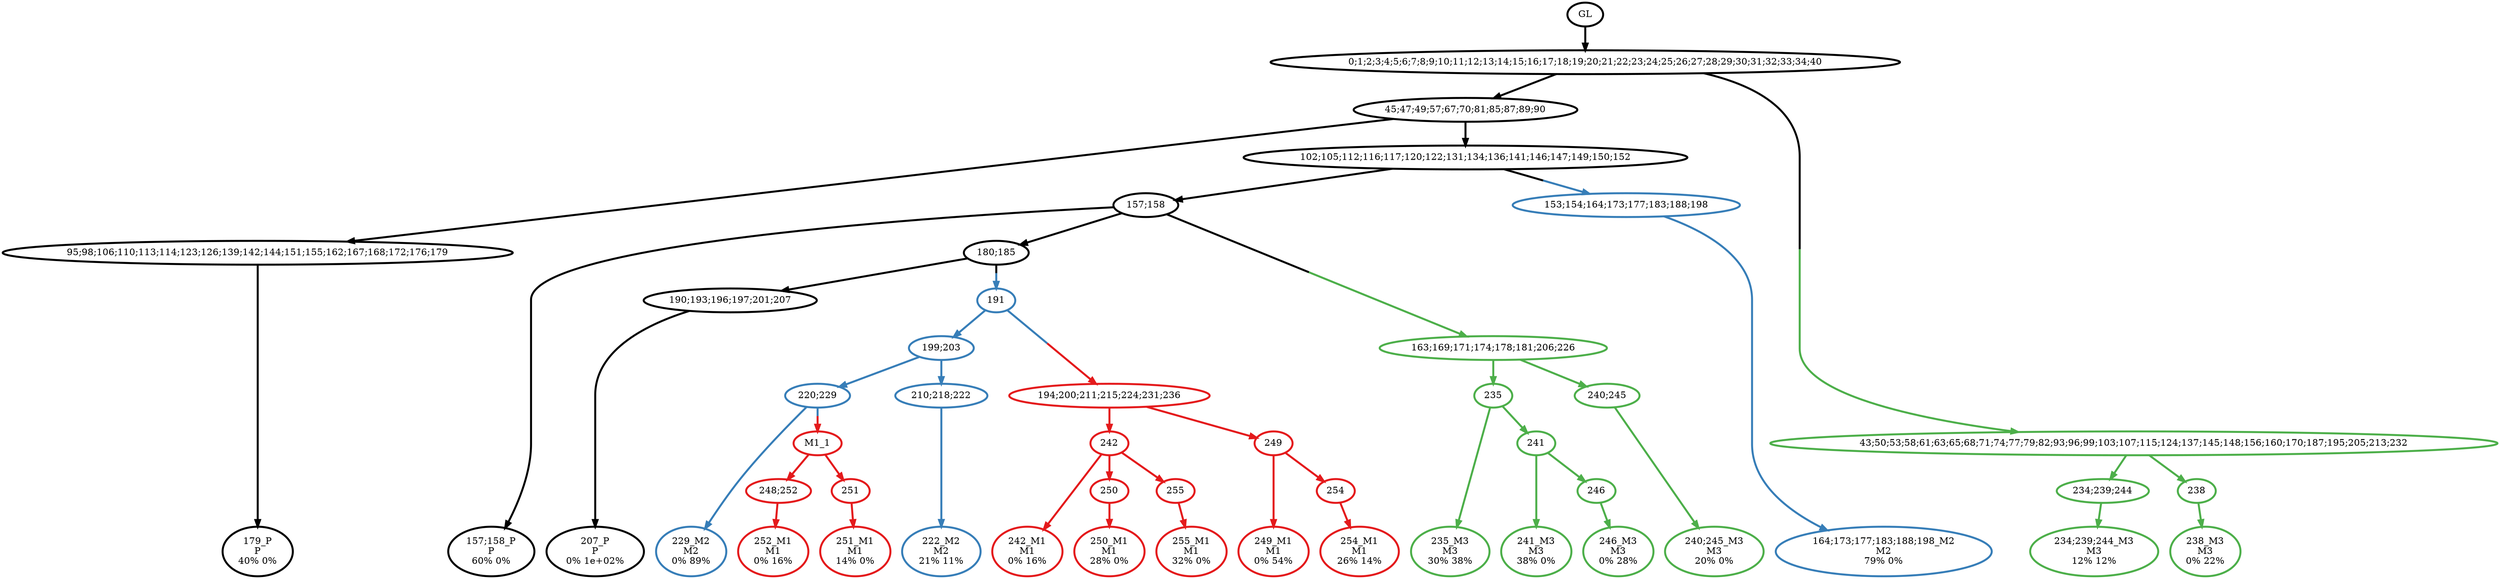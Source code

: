 digraph T {
	{
		rank=same
		44 [penwidth=3,colorscheme=set19,color=0,label="179_P\nP\n40% 0%"]
		41 [penwidth=3,colorscheme=set19,color=0,label="157;158_P\nP\n60% 0%"]
		38 [penwidth=3,colorscheme=set19,color=0,label="207_P\nP\n0% 1e+02%"]
		36 [penwidth=3,colorscheme=set19,color=1,label="242_M1\nM1\n0% 16%"]
		34 [penwidth=3,colorscheme=set19,color=1,label="250_M1\nM1\n28% 0%"]
		32 [penwidth=3,colorscheme=set19,color=1,label="255_M1\nM1\n32% 0%"]
		30 [penwidth=3,colorscheme=set19,color=1,label="249_M1\nM1\n0% 54%"]
		28 [penwidth=3,colorscheme=set19,color=1,label="254_M1\nM1\n26% 14%"]
		24 [penwidth=3,colorscheme=set19,color=1,label="252_M1\nM1\n0% 16%"]
		22 [penwidth=3,colorscheme=set19,color=1,label="251_M1\nM1\n14% 0%"]
		21 [penwidth=3,colorscheme=set19,color=2,label="164;173;177;183;188;198_M2\nM2\n79% 0%"]
		19 [penwidth=3,colorscheme=set19,color=2,label="222_M2\nM2\n21% 11%"]
		18 [penwidth=3,colorscheme=set19,color=2,label="229_M2\nM2\n0% 89%"]
		16 [penwidth=3,colorscheme=set19,color=3,label="234;239;244_M3\nM3\n12% 12%"]
		14 [penwidth=3,colorscheme=set19,color=3,label="238_M3\nM3\n0% 22%"]
		12 [penwidth=3,colorscheme=set19,color=3,label="235_M3\nM3\n30% 38%"]
		10 [penwidth=3,colorscheme=set19,color=3,label="241_M3\nM3\n38% 0%"]
		8 [penwidth=3,colorscheme=set19,color=3,label="246_M3\nM3\n0% 28%"]
		6 [penwidth=3,colorscheme=set19,color=3,label="240;245_M3\nM3\n20% 0%"]
	}
	48 [penwidth=3,colorscheme=set19,color=0,label="GL"]
	47 [penwidth=3,colorscheme=set19,color=0,label="0;1;2;3;4;5;6;7;8;9;10;11;12;13;14;15;16;17;18;19;20;21;22;23;24;25;26;27;28;29;30;31;32;33;34;40"]
	46 [penwidth=3,colorscheme=set19,color=0,label="45;47;49;57;67;70;81;85;87;89;90"]
	45 [penwidth=3,colorscheme=set19,color=0,label="95;98;106;110;113;114;123;126;139;142;144;151;155;162;167;168;172;176;179"]
	43 [penwidth=3,colorscheme=set19,color=0,label="102;105;112;116;117;120;122;131;134;136;141;146;147;149;150;152"]
	42 [penwidth=3,colorscheme=set19,color=0,label="157;158"]
	40 [penwidth=3,colorscheme=set19,color=0,label="180;185"]
	39 [penwidth=3,colorscheme=set19,color=0,label="190;193;196;197;201;207"]
	37 [penwidth=3,colorscheme=set19,color=1,label="242"]
	35 [penwidth=3,colorscheme=set19,color=1,label="250"]
	33 [penwidth=3,colorscheme=set19,color=1,label="255"]
	31 [penwidth=3,colorscheme=set19,color=1,label="249"]
	29 [penwidth=3,colorscheme=set19,color=1,label="254"]
	27 [penwidth=3,colorscheme=set19,color=2,label="199;203"]
	26 [penwidth=3,colorscheme=set19,color=2,label="220;229"]
	25 [penwidth=3,colorscheme=set19,color=1,label="248;252"]
	23 [penwidth=3,colorscheme=set19,color=1,label="251"]
	20 [penwidth=3,colorscheme=set19,color=2,label="210;218;222"]
	17 [penwidth=3,colorscheme=set19,color=3,label="234;239;244"]
	15 [penwidth=3,colorscheme=set19,color=3,label="238"]
	13 [penwidth=3,colorscheme=set19,color=3,label="235"]
	11 [penwidth=3,colorscheme=set19,color=3,label="241"]
	9 [penwidth=3,colorscheme=set19,color=3,label="246"]
	7 [penwidth=3,colorscheme=set19,color=3,label="240;245"]
	5 [penwidth=3,colorscheme=set19,color=1,label="194;200;211;215;224;231;236"]
	4 [penwidth=3,colorscheme=set19,color=1,label="M1_1"]
	3 [penwidth=3,colorscheme=set19,color=3,label="163;169;171;174;178;181;206;226"]
	2 [penwidth=3,colorscheme=set19,color=3,label="43;50;53;58;61;63;65;68;71;74;77;79;82;93;96;99;103;107;115;124;137;145;148;156;160;170;187;195;205;213;232"]
	1 [penwidth=3,colorscheme=set19,color=2,label="191"]
	0 [penwidth=3,colorscheme=set19,color=2,label="153;154;164;173;177;183;188;198"]
	48 -> 47 [penwidth=3,colorscheme=set19,color=0]
	47 -> 46 [penwidth=3,colorscheme=set19,color=0]
	47 -> 2 [penwidth=3,colorscheme=set19,color="0;0.5:3"]
	46 -> 43 [penwidth=3,colorscheme=set19,color=0]
	46 -> 45 [penwidth=3,colorscheme=set19,color=0]
	45 -> 44 [penwidth=3,colorscheme=set19,color=0]
	43 -> 42 [penwidth=3,colorscheme=set19,color=0]
	43 -> 0 [penwidth=3,colorscheme=set19,color="0;0.5:2"]
	42 -> 41 [penwidth=3,colorscheme=set19,color=0]
	42 -> 40 [penwidth=3,colorscheme=set19,color=0]
	42 -> 3 [penwidth=3,colorscheme=set19,color="0;0.5:3"]
	40 -> 39 [penwidth=3,colorscheme=set19,color=0]
	40 -> 1 [penwidth=3,colorscheme=set19,color="0;0.5:2"]
	39 -> 38 [penwidth=3,colorscheme=set19,color=0]
	37 -> 36 [penwidth=3,colorscheme=set19,color=1]
	37 -> 35 [penwidth=3,colorscheme=set19,color=1]
	37 -> 33 [penwidth=3,colorscheme=set19,color=1]
	35 -> 34 [penwidth=3,colorscheme=set19,color=1]
	33 -> 32 [penwidth=3,colorscheme=set19,color=1]
	31 -> 30 [penwidth=3,colorscheme=set19,color=1]
	31 -> 29 [penwidth=3,colorscheme=set19,color=1]
	29 -> 28 [penwidth=3,colorscheme=set19,color=1]
	27 -> 20 [penwidth=3,colorscheme=set19,color=2]
	27 -> 26 [penwidth=3,colorscheme=set19,color=2]
	26 -> 18 [penwidth=3,colorscheme=set19,color=2]
	26 -> 4 [penwidth=3,colorscheme=set19,color="2;0.5:1"]
	25 -> 24 [penwidth=3,colorscheme=set19,color=1]
	23 -> 22 [penwidth=3,colorscheme=set19,color=1]
	20 -> 19 [penwidth=3,colorscheme=set19,color=2]
	17 -> 16 [penwidth=3,colorscheme=set19,color=3]
	15 -> 14 [penwidth=3,colorscheme=set19,color=3]
	13 -> 12 [penwidth=3,colorscheme=set19,color=3]
	13 -> 11 [penwidth=3,colorscheme=set19,color=3]
	11 -> 10 [penwidth=3,colorscheme=set19,color=3]
	11 -> 9 [penwidth=3,colorscheme=set19,color=3]
	9 -> 8 [penwidth=3,colorscheme=set19,color=3]
	7 -> 6 [penwidth=3,colorscheme=set19,color=3]
	5 -> 37 [penwidth=3,colorscheme=set19,color=1]
	5 -> 31 [penwidth=3,colorscheme=set19,color=1]
	4 -> 25 [penwidth=3,colorscheme=set19,color=1]
	4 -> 23 [penwidth=3,colorscheme=set19,color=1]
	3 -> 13 [penwidth=3,colorscheme=set19,color=3]
	3 -> 7 [penwidth=3,colorscheme=set19,color=3]
	2 -> 17 [penwidth=3,colorscheme=set19,color=3]
	2 -> 15 [penwidth=3,colorscheme=set19,color=3]
	1 -> 27 [penwidth=3,colorscheme=set19,color=2]
	1 -> 5 [penwidth=3,colorscheme=set19,color="2;0.5:1"]
	0 -> 21 [penwidth=3,colorscheme=set19,color=2]
}
